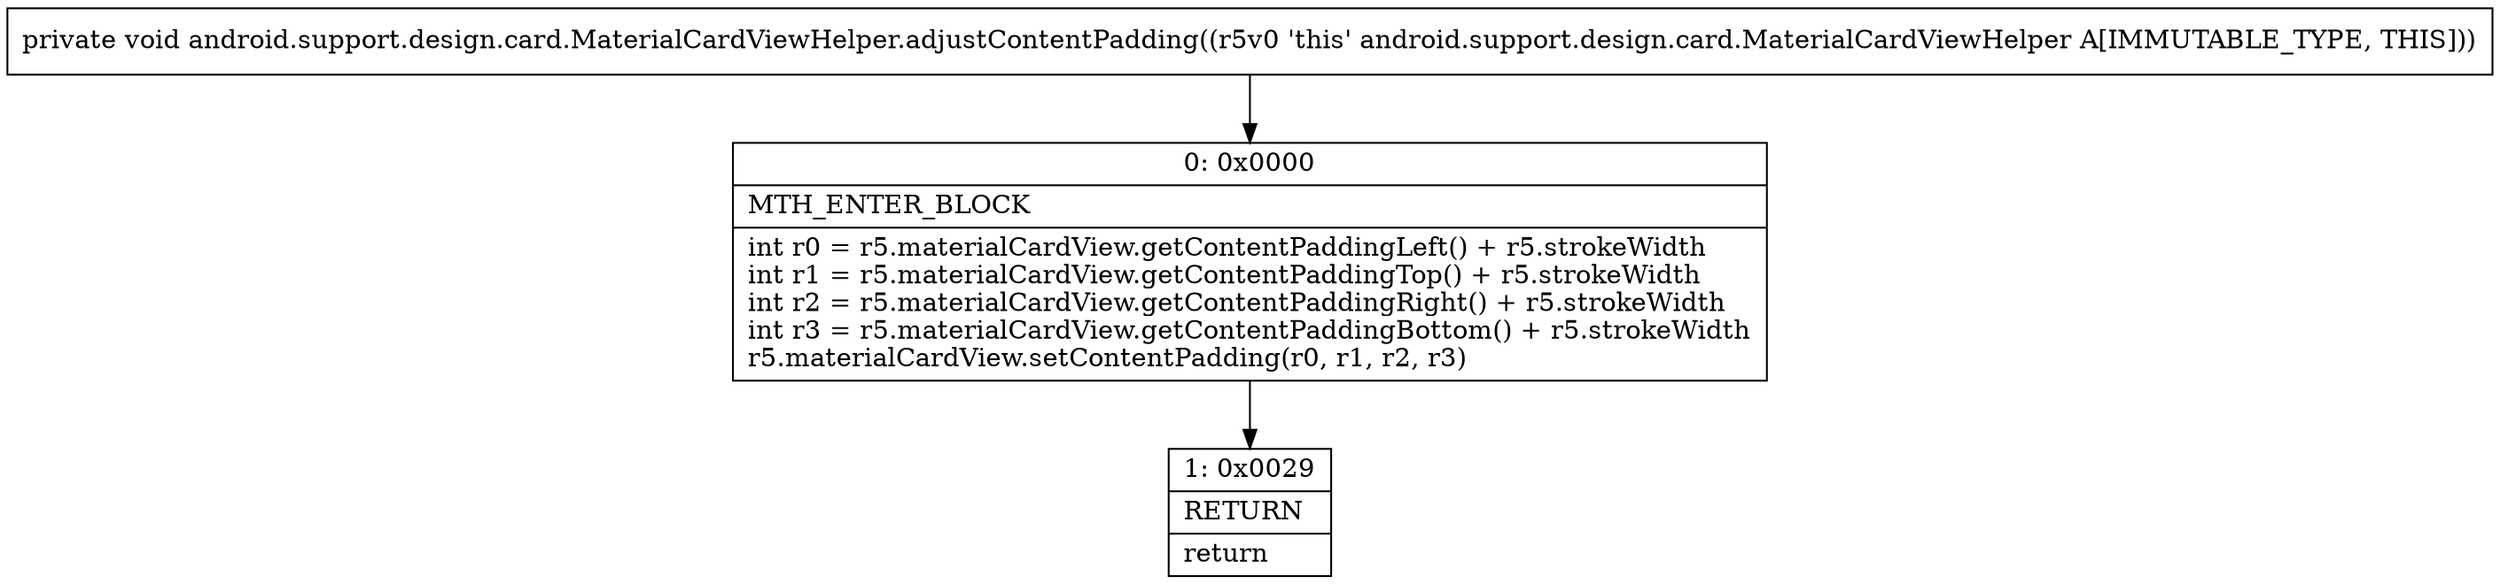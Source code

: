 digraph "CFG forandroid.support.design.card.MaterialCardViewHelper.adjustContentPadding()V" {
Node_0 [shape=record,label="{0\:\ 0x0000|MTH_ENTER_BLOCK\l|int r0 = r5.materialCardView.getContentPaddingLeft() + r5.strokeWidth\lint r1 = r5.materialCardView.getContentPaddingTop() + r5.strokeWidth\lint r2 = r5.materialCardView.getContentPaddingRight() + r5.strokeWidth\lint r3 = r5.materialCardView.getContentPaddingBottom() + r5.strokeWidth\lr5.materialCardView.setContentPadding(r0, r1, r2, r3)\l}"];
Node_1 [shape=record,label="{1\:\ 0x0029|RETURN\l|return\l}"];
MethodNode[shape=record,label="{private void android.support.design.card.MaterialCardViewHelper.adjustContentPadding((r5v0 'this' android.support.design.card.MaterialCardViewHelper A[IMMUTABLE_TYPE, THIS])) }"];
MethodNode -> Node_0;
Node_0 -> Node_1;
}

